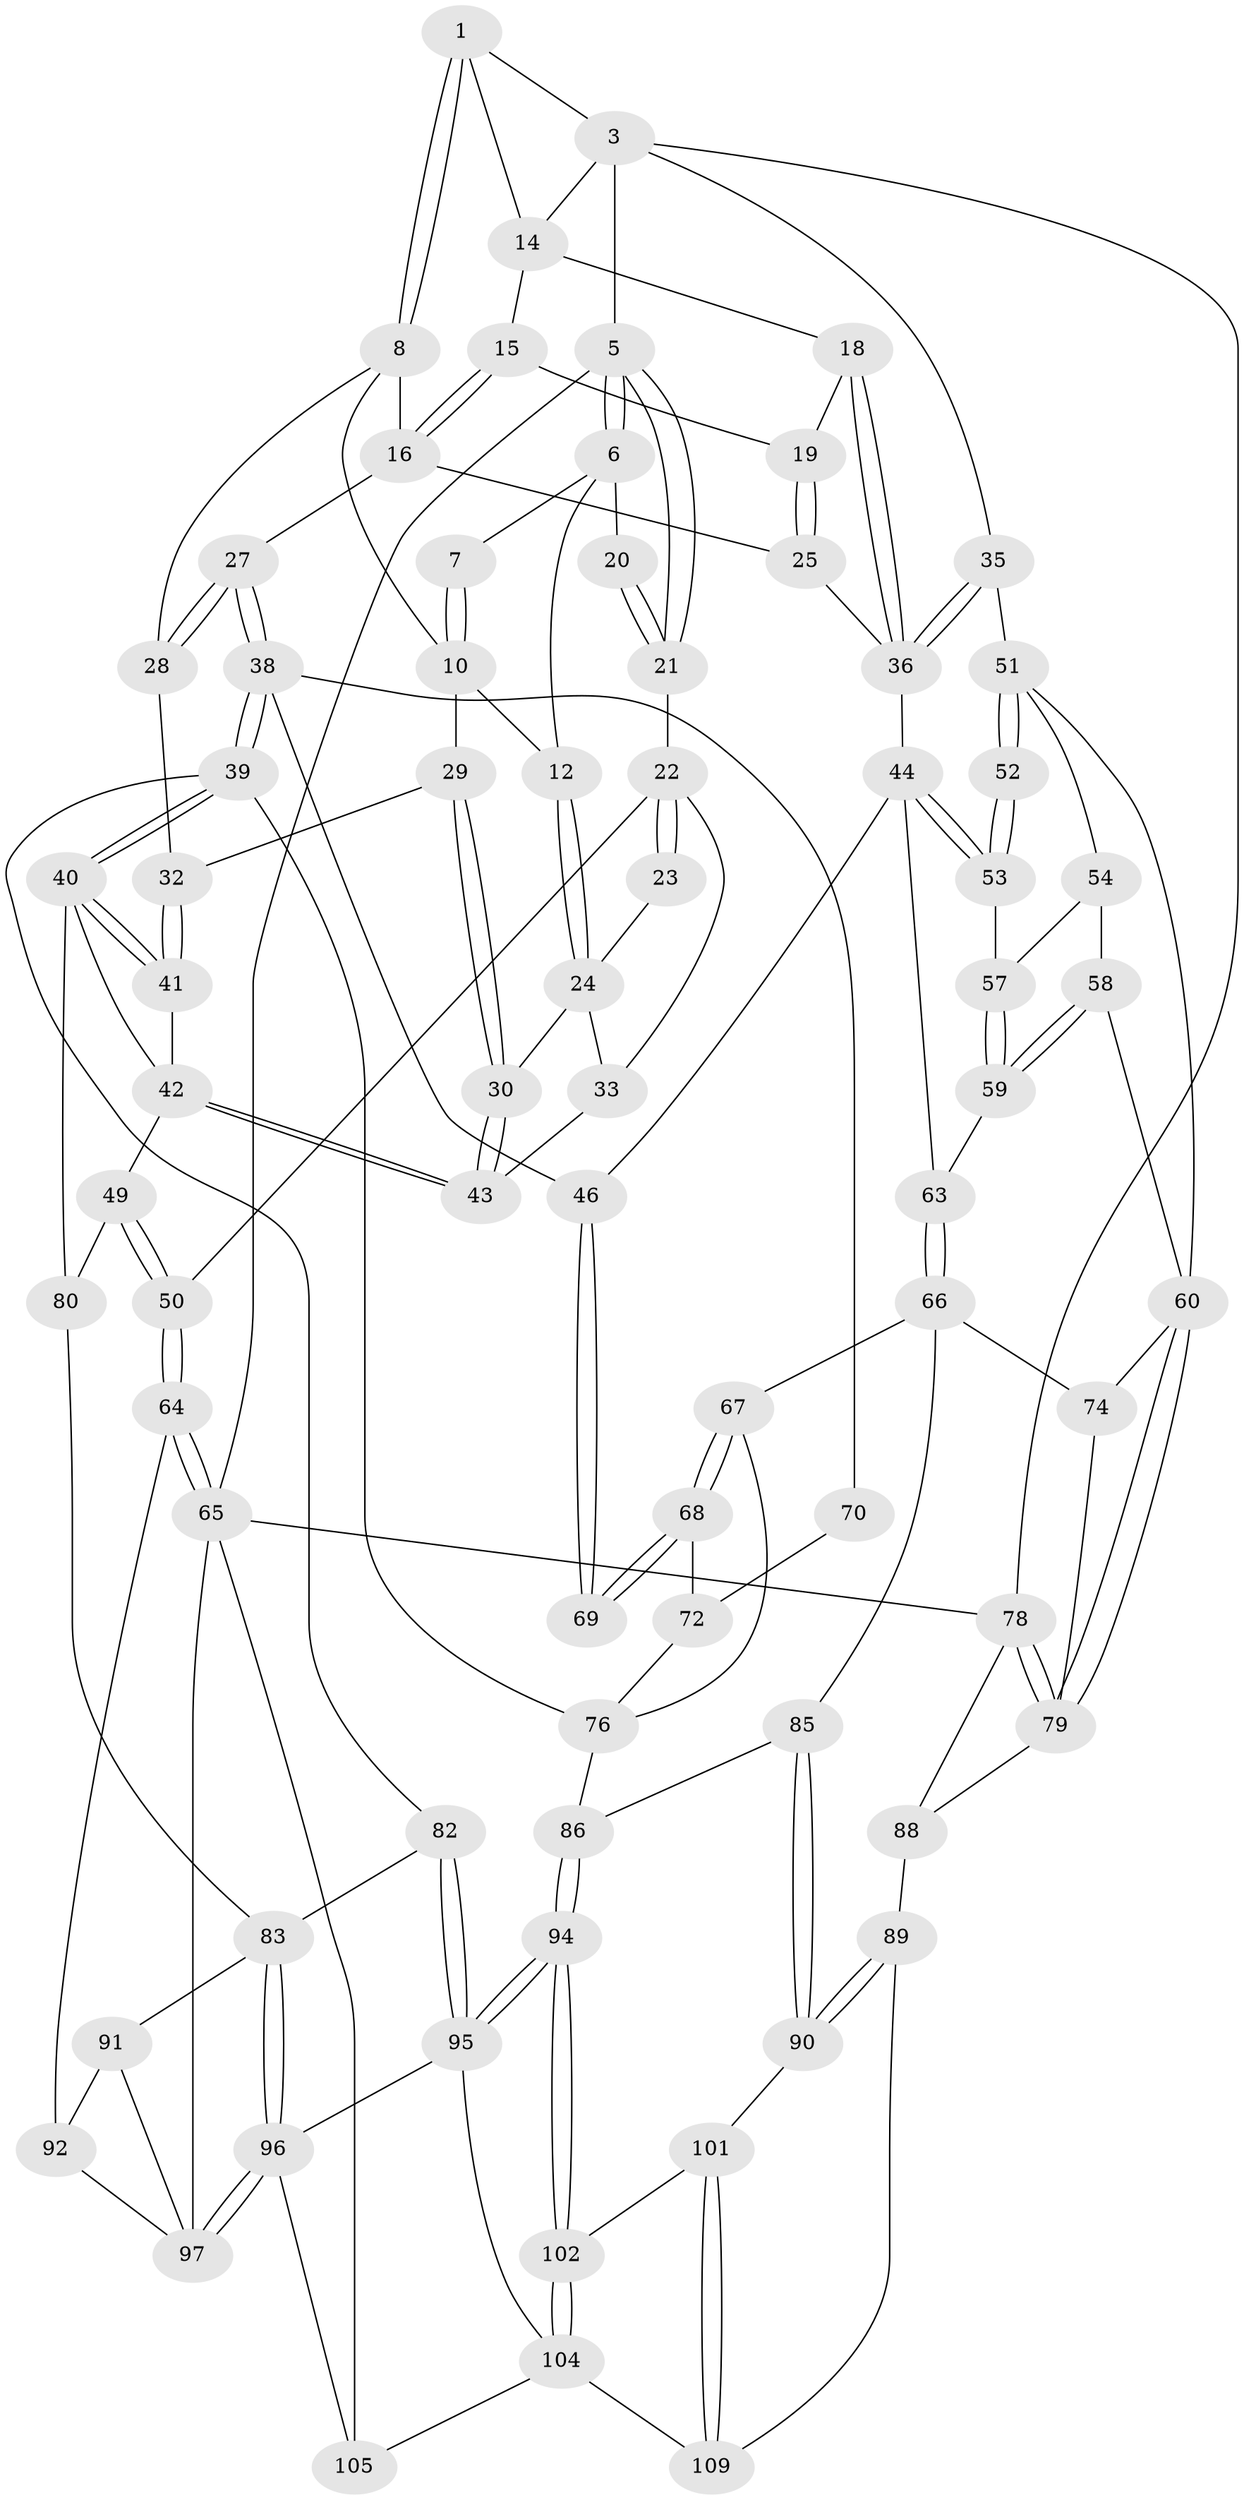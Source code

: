 // original degree distribution, {3: 0.05454545454545454, 4: 0.17272727272727273, 6: 0.22727272727272727, 5: 0.5454545454545454}
// Generated by graph-tools (version 1.1) at 2025/11/02/27/25 16:11:53]
// undirected, 77 vertices, 171 edges
graph export_dot {
graph [start="1"]
  node [color=gray90,style=filled];
  1 [pos="+0.493360529333106+0",super="+2"];
  3 [pos="+0.9197950005755982+0",super="+4"];
  5 [pos="+0+0"];
  6 [pos="+0.23663424986349538+0",super="+13"];
  7 [pos="+0.24148730786792272+0"];
  8 [pos="+0.45647248701834653+0.08285581940521408",super="+9"];
  10 [pos="+0.3714787055537388+0.1392172895237527",super="+11"];
  12 [pos="+0.18331497307669165+0.08223648318234614"];
  14 [pos="+0.6488239091274026+0",super="+17"];
  15 [pos="+0.6403233194226878+0.016091756012570443"];
  16 [pos="+0.5205707773373919+0.11532800920161694",super="+26"];
  18 [pos="+0.862266508587825+0.1453748817239896"];
  19 [pos="+0.6580542168018597+0.08582119071678763"];
  20 [pos="+0.07461327516270773+0.06712629925410185"];
  21 [pos="+0+0.05963218814654649"];
  22 [pos="+0+0.16952659819358976",super="+34"];
  23 [pos="+0.05394889724328809+0.13816309782885083"];
  24 [pos="+0.15264887392373083+0.15272676732429843",super="+31"];
  25 [pos="+0.6191193591632442+0.24684904596382776"];
  27 [pos="+0.49464280129761995+0.287982282844374"];
  28 [pos="+0.3972494281473144+0.20778909797961145"];
  29 [pos="+0.24836732129175967+0.2666074476624287"];
  30 [pos="+0.23353972776685297+0.2787994212151168"];
  32 [pos="+0.355303036212868+0.24103883318754168"];
  33 [pos="+0.01832993705220513+0.2918556297028717"];
  35 [pos="+1+0.19580516618550628"];
  36 [pos="+0.8738067348230434+0.165179552149765",super="+37"];
  38 [pos="+0.4343807860020428+0.43855308481854055",super="+47"];
  39 [pos="+0.4132688892074452+0.4563413361317454",super="+77"];
  40 [pos="+0.3793070136958855+0.4468771557347676",super="+62"];
  41 [pos="+0.3267054188694534+0.3970653548734611"];
  42 [pos="+0.23708352943108832+0.347053115313652",super="+48"];
  43 [pos="+0.22567968851586653+0.31560496679210837"];
  44 [pos="+0.7392137994632411+0.3461699758457311",super="+45"];
  46 [pos="+0.7327996842440735+0.3599992629711994"];
  49 [pos="+0.007506939633112237+0.5455589218415164"];
  50 [pos="+0+0.52550170163515"];
  51 [pos="+1+0.2338018388074722",super="+55"];
  52 [pos="+0.85970614872494+0.3695724486650787"];
  53 [pos="+0.7627921615607115+0.35659903718392033"];
  54 [pos="+0.9537220386575816+0.43143332909905086",super="+56"];
  57 [pos="+0.8432737231030129+0.4374047433501806"];
  58 [pos="+0.925886840985333+0.5193186065897274"];
  59 [pos="+0.8791680070714105+0.48920644670555513"];
  60 [pos="+1+0.6465325404931205",super="+61"];
  63 [pos="+0.8156576420346284+0.5094700194013652"];
  64 [pos="+0+0.841519716845004"];
  65 [pos="+0+1",super="+106"];
  66 [pos="+0.8017995210494939+0.5985337367689977",super="+75"];
  67 [pos="+0.7473701623701142+0.5778692162139705"];
  68 [pos="+0.704124331075568+0.4725907886192431"];
  69 [pos="+0.7226400978181229+0.3853297792390392"];
  70 [pos="+0.5441054981443053+0.46761114026704015",super="+71"];
  72 [pos="+0.6327052649854228+0.5224681545796293",super="+73"];
  74 [pos="+0.8855458207245184+0.6382829296942263"];
  76 [pos="+0.5828814469808654+0.6561383983477092",super="+81"];
  78 [pos="+1+1"];
  79 [pos="+1+0.9827750935967321",super="+87"];
  80 [pos="+0.14023664317062146+0.6130829353803595"];
  82 [pos="+0.4308021860167768+0.6498874151084898"];
  83 [pos="+0.22435924248395864+0.6978153922026026",super="+84"];
  85 [pos="+0.6823210113785383+0.7775544772646454"];
  86 [pos="+0.6351884013523006+0.7277744021076079"];
  88 [pos="+0.7908325969612436+0.8662202921282409",super="+108"];
  89 [pos="+0.7097077574438341+0.8585901432733174",super="+110"];
  90 [pos="+0.7077176160187946+0.8572288547718611"];
  91 [pos="+0.1808769452426925+0.7406906876696105",super="+98"];
  92 [pos="+0.08129656428066998+0.827670882630554",super="+93"];
  94 [pos="+0.47226534996654534+0.848649944526557"];
  95 [pos="+0.4368755986223929+0.814824852948211",super="+99"];
  96 [pos="+0.28507943864184065+0.8442330298020093",super="+100"];
  97 [pos="+0.1876755480751677+0.9240273389424735",super="+103"];
  101 [pos="+0.5798795078886965+0.9140297508361964"];
  102 [pos="+0.49106653144450196+0.8828749345595013"];
  104 [pos="+0.4113733616454087+0.9983411969682883",super="+107"];
  105 [pos="+0.3224953566099717+1"];
  109 [pos="+0.5293062076110606+1"];
  1 -- 8;
  1 -- 8;
  1 -- 3;
  1 -- 14;
  3 -- 14;
  3 -- 35;
  3 -- 5;
  3 -- 78;
  5 -- 6;
  5 -- 6;
  5 -- 21;
  5 -- 21;
  5 -- 65;
  6 -- 7;
  6 -- 12;
  6 -- 20;
  7 -- 10;
  7 -- 10;
  8 -- 16;
  8 -- 10;
  8 -- 28;
  10 -- 12;
  10 -- 29;
  12 -- 24;
  12 -- 24;
  14 -- 15;
  14 -- 18;
  15 -- 16;
  15 -- 16;
  15 -- 19;
  16 -- 25;
  16 -- 27;
  18 -- 19;
  18 -- 36;
  18 -- 36;
  19 -- 25;
  19 -- 25;
  20 -- 21;
  20 -- 21;
  21 -- 22;
  22 -- 23;
  22 -- 23;
  22 -- 33;
  22 -- 50;
  23 -- 24;
  24 -- 33;
  24 -- 30;
  25 -- 36;
  27 -- 28;
  27 -- 28;
  27 -- 38;
  27 -- 38;
  28 -- 32;
  29 -- 30;
  29 -- 30;
  29 -- 32;
  30 -- 43;
  30 -- 43;
  32 -- 41;
  32 -- 41;
  33 -- 43;
  35 -- 36;
  35 -- 36;
  35 -- 51;
  36 -- 44;
  38 -- 39;
  38 -- 39;
  38 -- 46;
  38 -- 70;
  39 -- 40;
  39 -- 40;
  39 -- 82;
  39 -- 76;
  40 -- 41;
  40 -- 41;
  40 -- 80;
  40 -- 42;
  41 -- 42;
  42 -- 43;
  42 -- 43;
  42 -- 49;
  44 -- 53;
  44 -- 53;
  44 -- 46;
  44 -- 63;
  46 -- 69;
  46 -- 69;
  49 -- 50;
  49 -- 50;
  49 -- 80;
  50 -- 64;
  50 -- 64;
  51 -- 52;
  51 -- 52;
  51 -- 60;
  51 -- 54;
  52 -- 53;
  52 -- 53;
  53 -- 57;
  54 -- 57;
  54 -- 58;
  57 -- 59;
  57 -- 59;
  58 -- 59;
  58 -- 59;
  58 -- 60;
  59 -- 63;
  60 -- 79;
  60 -- 79;
  60 -- 74;
  63 -- 66;
  63 -- 66;
  64 -- 65;
  64 -- 65;
  64 -- 92;
  65 -- 78;
  65 -- 105;
  65 -- 97;
  66 -- 67;
  66 -- 85;
  66 -- 74;
  67 -- 68;
  67 -- 68;
  67 -- 76;
  68 -- 69;
  68 -- 69;
  68 -- 72;
  70 -- 72 [weight=2];
  72 -- 76;
  74 -- 79;
  76 -- 86;
  78 -- 79;
  78 -- 79;
  78 -- 88;
  79 -- 88;
  80 -- 83;
  82 -- 83;
  82 -- 95;
  82 -- 95;
  83 -- 96;
  83 -- 96;
  83 -- 91;
  85 -- 86;
  85 -- 90;
  85 -- 90;
  86 -- 94;
  86 -- 94;
  88 -- 89 [weight=2];
  89 -- 90;
  89 -- 90;
  89 -- 109;
  90 -- 101;
  91 -- 92 [weight=2];
  91 -- 97;
  92 -- 97;
  94 -- 95;
  94 -- 95;
  94 -- 102;
  94 -- 102;
  95 -- 96;
  95 -- 104;
  96 -- 97;
  96 -- 97;
  96 -- 105;
  101 -- 102;
  101 -- 109;
  101 -- 109;
  102 -- 104;
  102 -- 104;
  104 -- 105;
  104 -- 109;
}
